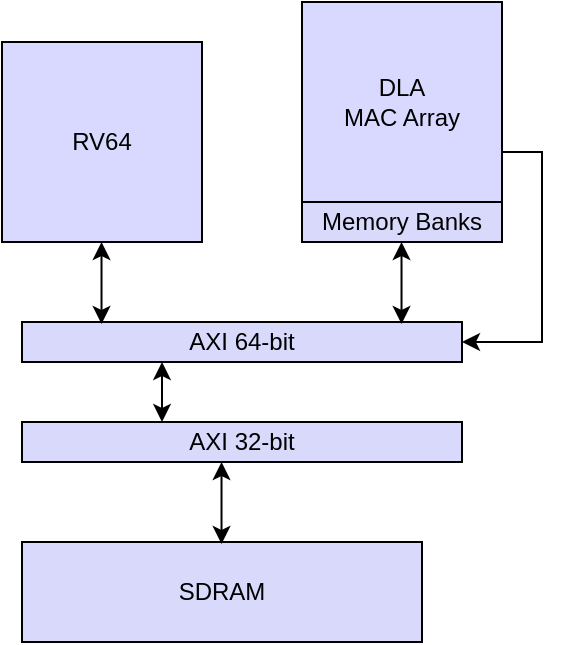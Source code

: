 <mxfile version="24.8.2">
  <diagram name="Page-1" id="0sxwhc7gnIlPoRvY7HMK">
    <mxGraphModel dx="557" dy="354" grid="1" gridSize="10" guides="1" tooltips="1" connect="1" arrows="1" fold="1" page="1" pageScale="1" pageWidth="827" pageHeight="1169" math="0" shadow="0">
      <root>
        <mxCell id="0" />
        <mxCell id="1" parent="0" />
        <mxCell id="Qz5-u3KKVejyxk5Rwd6U-1" value="RV64" style="whiteSpace=wrap;html=1;aspect=fixed;fillColor=#d9d9ff;" vertex="1" parent="1">
          <mxGeometry x="110" y="20" width="100" height="100" as="geometry" />
        </mxCell>
        <mxCell id="Qz5-u3KKVejyxk5Rwd6U-2" value="&lt;div&gt;DLA&lt;/div&gt;&lt;div&gt;MAC Array&lt;br&gt;&lt;/div&gt;" style="whiteSpace=wrap;html=1;aspect=fixed;fillColor=#d9d9ff;" vertex="1" parent="1">
          <mxGeometry x="260" width="100" height="100" as="geometry" />
        </mxCell>
        <mxCell id="Qz5-u3KKVejyxk5Rwd6U-6" value="&lt;div&gt;AXI 64-bit&lt;br&gt;&lt;/div&gt;" style="rounded=0;whiteSpace=wrap;html=1;fillColor=#d9d9fc;" vertex="1" parent="1">
          <mxGeometry x="120" y="160" width="220" height="20" as="geometry" />
        </mxCell>
        <mxCell id="Qz5-u3KKVejyxk5Rwd6U-7" value="&lt;div&gt;AXI 32-bit&lt;br&gt;&lt;/div&gt;" style="rounded=0;whiteSpace=wrap;html=1;fillColor=#d9d9fc;" vertex="1" parent="1">
          <mxGeometry x="120" y="210" width="220" height="20" as="geometry" />
        </mxCell>
        <mxCell id="Qz5-u3KKVejyxk5Rwd6U-9" value="" style="endArrow=classic;html=1;rounded=0;exitX=0.5;exitY=1;exitDx=0;exitDy=0;startArrow=classic;startFill=1;" edge="1" parent="1">
          <mxGeometry width="50" height="50" relative="1" as="geometry">
            <mxPoint x="190" y="180" as="sourcePoint" />
            <mxPoint x="190" y="210" as="targetPoint" />
          </mxGeometry>
        </mxCell>
        <mxCell id="Qz5-u3KKVejyxk5Rwd6U-10" value="SDRAM" style="rounded=0;whiteSpace=wrap;html=1;fillColor=#d9d9fc;" vertex="1" parent="1">
          <mxGeometry x="120" y="270" width="200" height="50" as="geometry" />
        </mxCell>
        <mxCell id="Qz5-u3KKVejyxk5Rwd6U-11" value="" style="endArrow=classic;html=1;rounded=0;exitX=0.5;exitY=1;exitDx=0;exitDy=0;entryX=0.198;entryY=0.036;entryDx=0;entryDy=0;entryPerimeter=0;startArrow=classic;startFill=1;" edge="1" parent="1">
          <mxGeometry width="50" height="50" relative="1" as="geometry">
            <mxPoint x="219.76" y="230" as="sourcePoint" />
            <mxPoint x="219.76" y="271" as="targetPoint" />
          </mxGeometry>
        </mxCell>
        <mxCell id="Qz5-u3KKVejyxk5Rwd6U-12" value="" style="endArrow=classic;html=1;rounded=0;exitX=0.5;exitY=1;exitDx=0;exitDy=0;entryX=0.198;entryY=0.036;entryDx=0;entryDy=0;entryPerimeter=0;startArrow=classic;startFill=1;" edge="1" parent="1">
          <mxGeometry width="50" height="50" relative="1" as="geometry">
            <mxPoint x="309.76" y="120" as="sourcePoint" />
            <mxPoint x="309.76" y="161" as="targetPoint" />
          </mxGeometry>
        </mxCell>
        <mxCell id="Qz5-u3KKVejyxk5Rwd6U-15" value="Memory Banks" style="rounded=0;whiteSpace=wrap;html=1;fillColor=#d9d9fc;" vertex="1" parent="1">
          <mxGeometry x="260" y="100" width="100" height="20" as="geometry" />
        </mxCell>
        <mxCell id="Qz5-u3KKVejyxk5Rwd6U-16" value="" style="endArrow=classic;html=1;rounded=0;exitX=0.5;exitY=1;exitDx=0;exitDy=0;entryX=0.198;entryY=0.036;entryDx=0;entryDy=0;entryPerimeter=0;startArrow=classic;startFill=1;" edge="1" parent="1">
          <mxGeometry width="50" height="50" relative="1" as="geometry">
            <mxPoint x="159.76" y="120" as="sourcePoint" />
            <mxPoint x="159.76" y="161" as="targetPoint" />
          </mxGeometry>
        </mxCell>
        <mxCell id="Qz5-u3KKVejyxk5Rwd6U-18" value="" style="endArrow=classic;html=1;rounded=0;exitX=1;exitY=0.75;exitDx=0;exitDy=0;entryX=1;entryY=0.5;entryDx=0;entryDy=0;startArrow=none;startFill=0;" edge="1" parent="1" source="Qz5-u3KKVejyxk5Rwd6U-2" target="Qz5-u3KKVejyxk5Rwd6U-6">
          <mxGeometry width="50" height="50" relative="1" as="geometry">
            <mxPoint x="390" y="79" as="sourcePoint" />
            <mxPoint x="390" y="120" as="targetPoint" />
            <Array as="points">
              <mxPoint x="380" y="75" />
              <mxPoint x="380" y="170" />
            </Array>
          </mxGeometry>
        </mxCell>
      </root>
    </mxGraphModel>
  </diagram>
</mxfile>
